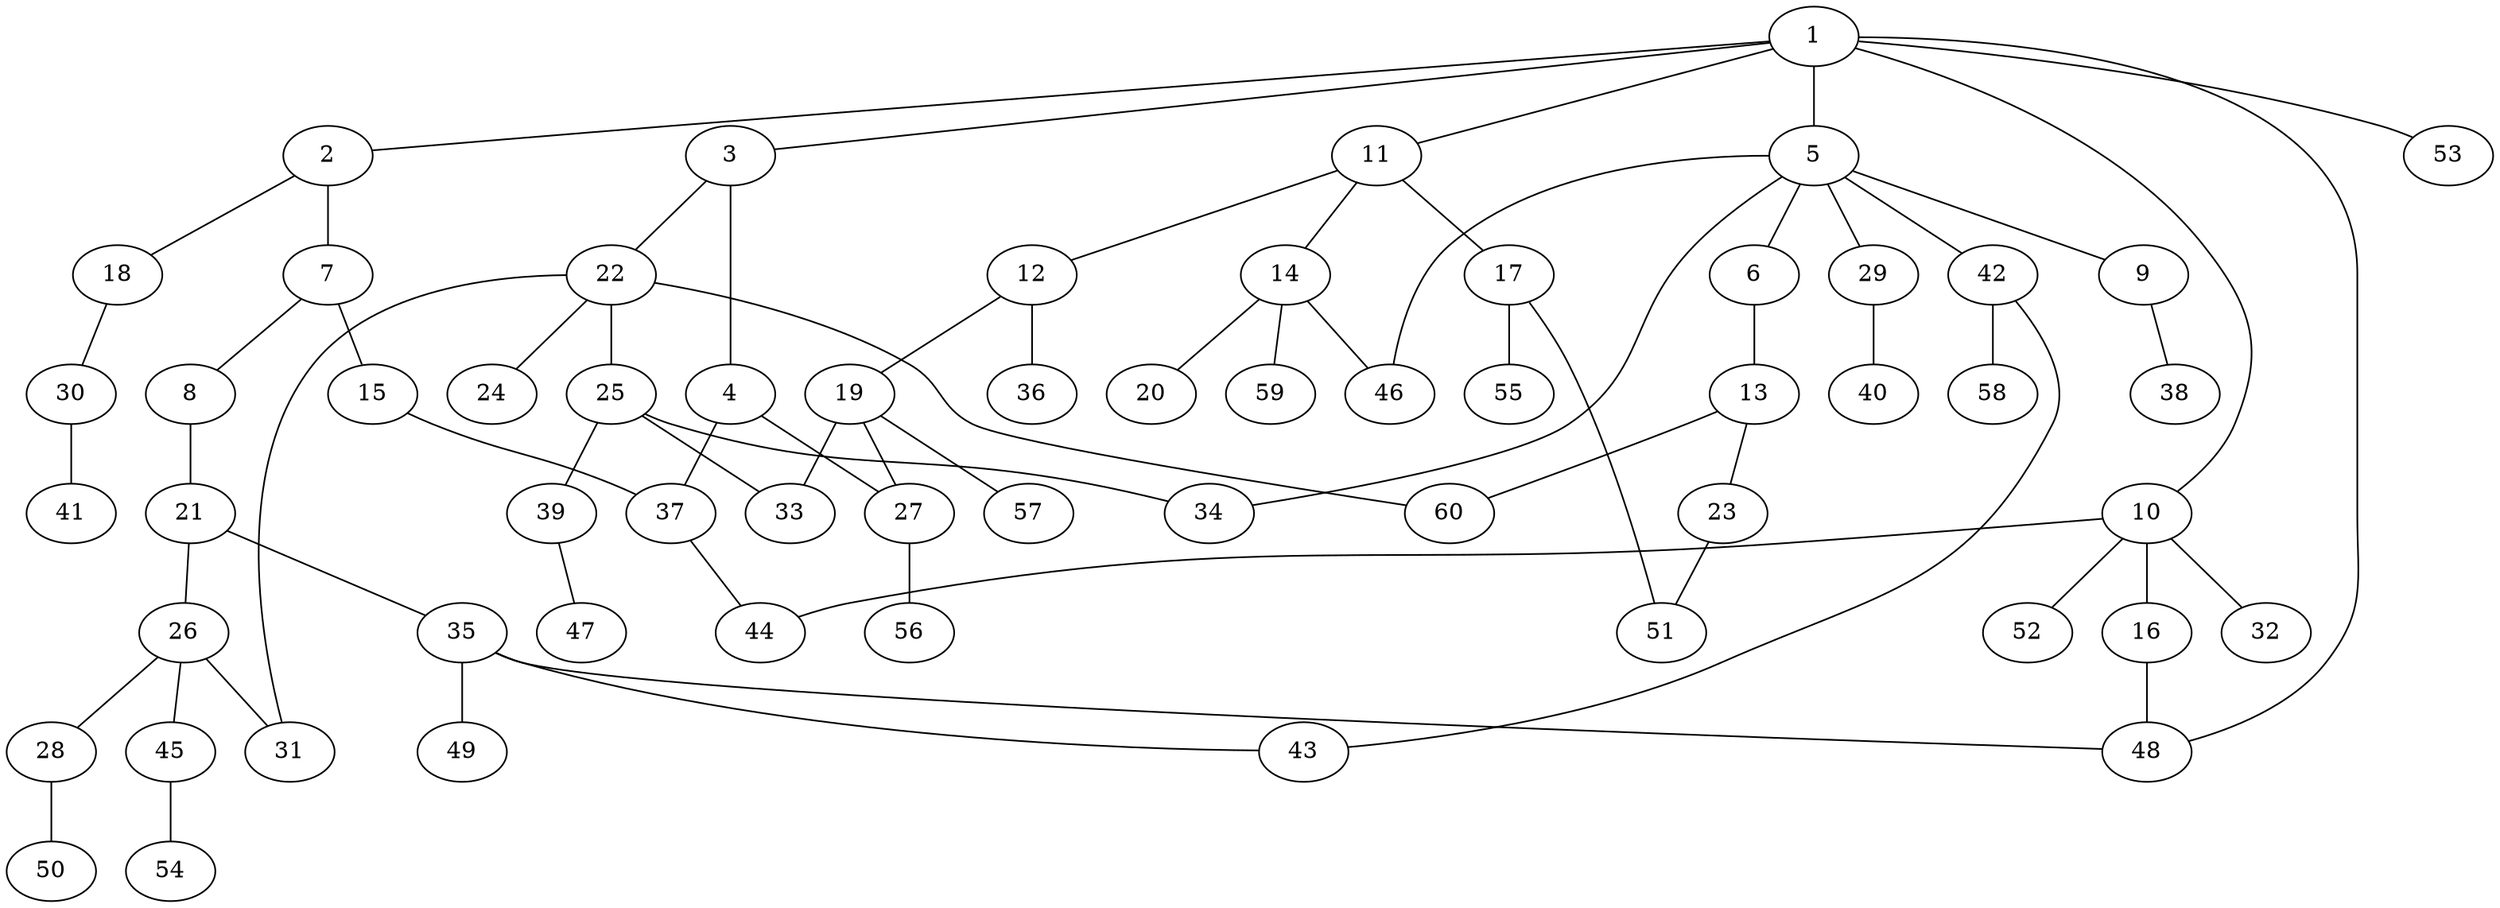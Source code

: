 graph graphname {1--2
1--3
1--5
1--10
1--11
1--48
1--53
2--7
2--18
3--4
3--22
4--27
4--37
5--6
5--9
5--29
5--34
5--42
5--46
6--13
7--8
7--15
8--21
9--38
10--16
10--32
10--44
10--52
11--12
11--14
11--17
12--19
12--36
13--23
13--60
14--20
14--46
14--59
15--37
16--48
17--51
17--55
18--30
19--27
19--33
19--57
21--26
21--35
22--24
22--25
22--31
22--60
23--51
25--33
25--34
25--39
26--28
26--31
26--45
27--56
28--50
29--40
30--41
35--43
35--48
35--49
37--44
39--47
42--43
42--58
45--54
}